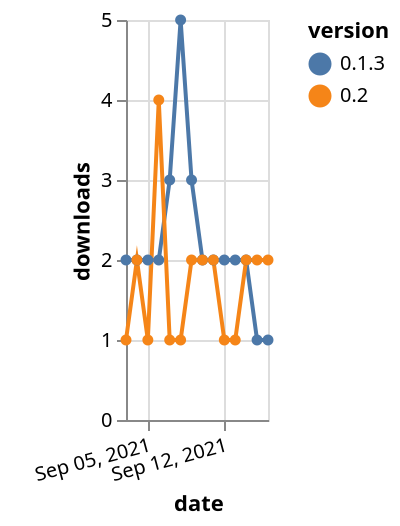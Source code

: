 {"$schema": "https://vega.github.io/schema/vega-lite/v5.json", "description": "A simple bar chart with embedded data.", "data": {"values": [{"date": "2021-09-03", "total": 3609, "delta": 2, "version": "0.1.3"}, {"date": "2021-09-04", "total": 3611, "delta": 2, "version": "0.1.3"}, {"date": "2021-09-05", "total": 3613, "delta": 2, "version": "0.1.3"}, {"date": "2021-09-06", "total": 3615, "delta": 2, "version": "0.1.3"}, {"date": "2021-09-07", "total": 3618, "delta": 3, "version": "0.1.3"}, {"date": "2021-09-08", "total": 3623, "delta": 5, "version": "0.1.3"}, {"date": "2021-09-09", "total": 3626, "delta": 3, "version": "0.1.3"}, {"date": "2021-09-10", "total": 3628, "delta": 2, "version": "0.1.3"}, {"date": "2021-09-11", "total": 3630, "delta": 2, "version": "0.1.3"}, {"date": "2021-09-12", "total": 3632, "delta": 2, "version": "0.1.3"}, {"date": "2021-09-13", "total": 3634, "delta": 2, "version": "0.1.3"}, {"date": "2021-09-14", "total": 3636, "delta": 2, "version": "0.1.3"}, {"date": "2021-09-15", "total": 3637, "delta": 1, "version": "0.1.3"}, {"date": "2021-09-16", "total": 3638, "delta": 1, "version": "0.1.3"}, {"date": "2021-09-03", "total": 478, "delta": 1, "version": "0.2"}, {"date": "2021-09-04", "total": 480, "delta": 2, "version": "0.2"}, {"date": "2021-09-05", "total": 481, "delta": 1, "version": "0.2"}, {"date": "2021-09-06", "total": 485, "delta": 4, "version": "0.2"}, {"date": "2021-09-07", "total": 486, "delta": 1, "version": "0.2"}, {"date": "2021-09-08", "total": 487, "delta": 1, "version": "0.2"}, {"date": "2021-09-09", "total": 489, "delta": 2, "version": "0.2"}, {"date": "2021-09-10", "total": 491, "delta": 2, "version": "0.2"}, {"date": "2021-09-11", "total": 493, "delta": 2, "version": "0.2"}, {"date": "2021-09-12", "total": 494, "delta": 1, "version": "0.2"}, {"date": "2021-09-13", "total": 495, "delta": 1, "version": "0.2"}, {"date": "2021-09-14", "total": 497, "delta": 2, "version": "0.2"}, {"date": "2021-09-15", "total": 499, "delta": 2, "version": "0.2"}, {"date": "2021-09-16", "total": 501, "delta": 2, "version": "0.2"}]}, "width": "container", "mark": {"type": "line", "point": {"filled": true}}, "encoding": {"x": {"field": "date", "type": "temporal", "timeUnit": "yearmonthdate", "title": "date", "axis": {"labelAngle": -15}}, "y": {"field": "delta", "type": "quantitative", "title": "downloads"}, "color": {"field": "version", "type": "nominal"}, "tooltip": {"field": "delta"}}}